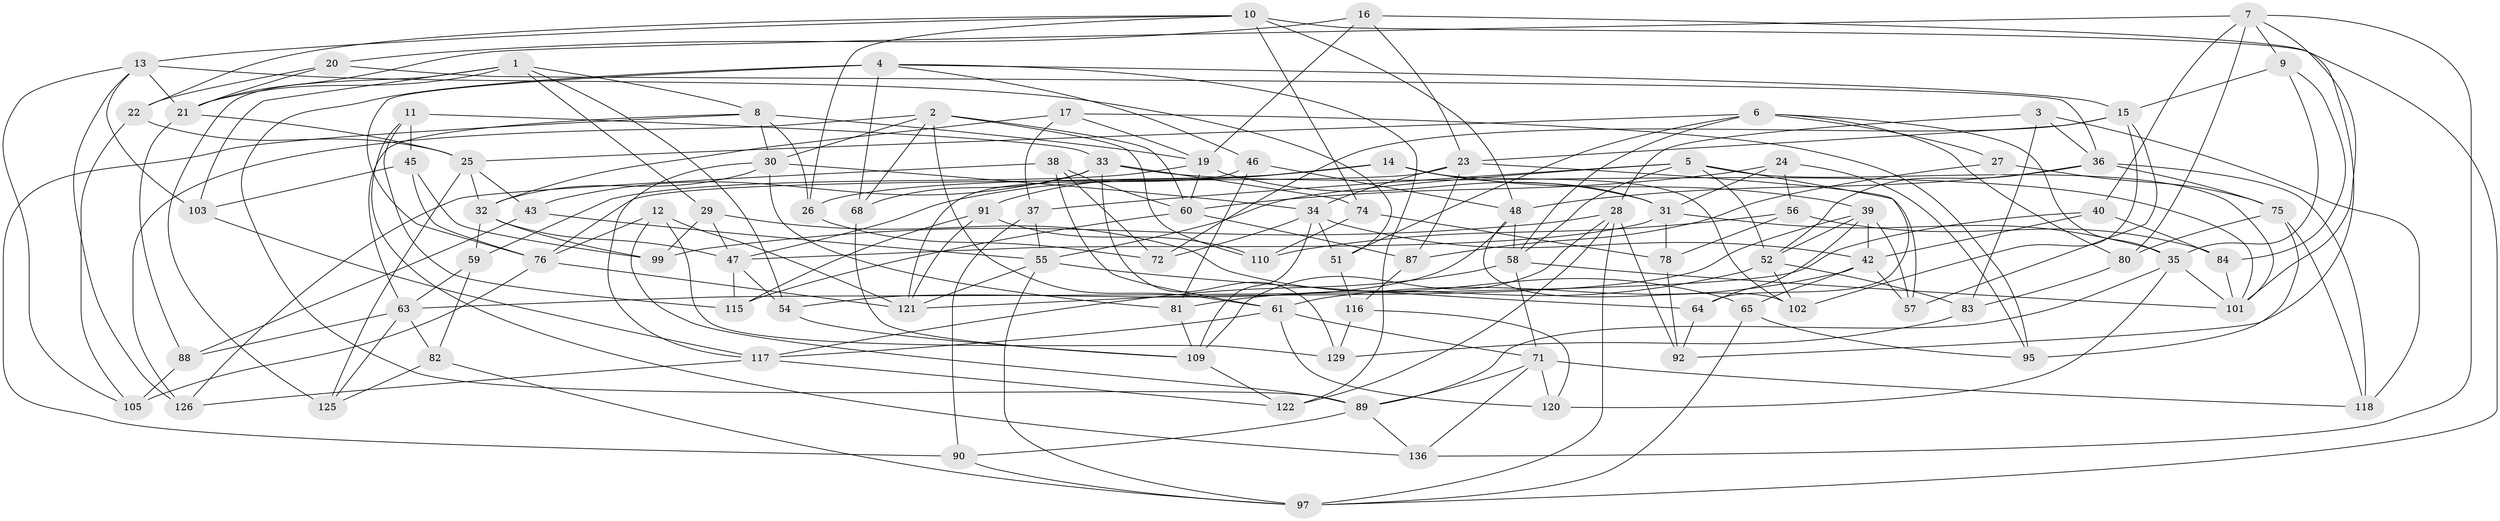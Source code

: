 // original degree distribution, {4: 1.0}
// Generated by graph-tools (version 1.1) at 2025/11/02/27/25 16:11:47]
// undirected, 96 vertices, 233 edges
graph export_dot {
graph [start="1"]
  node [color=gray90,style=filled];
  1 [super="+138"];
  2 [super="+49"];
  3;
  4 [super="+69"];
  5 [super="+85"];
  6 [super="+53"];
  7 [super="+133"];
  8 [super="+131"];
  9;
  10 [super="+70"];
  11;
  12;
  13 [super="+41"];
  14 [super="+77"];
  15 [super="+18"];
  16;
  17;
  19 [super="+123"];
  20;
  21 [super="+135"];
  22;
  23 [super="+104"];
  24;
  25 [super="+44"];
  26;
  27;
  28 [super="+137"];
  29;
  30 [super="+98"];
  31 [super="+119"];
  32 [super="+93"];
  33 [super="+114"];
  34 [super="+134"];
  35 [super="+100"];
  36 [super="+73"];
  37;
  38;
  39 [super="+113"];
  40;
  42 [super="+79"];
  43;
  45;
  46;
  47 [super="+94"];
  48 [super="+50"];
  51;
  52 [super="+66"];
  54;
  55 [super="+67"];
  56;
  57;
  58 [super="+130"];
  59;
  60 [super="+62"];
  61 [super="+107"];
  63 [super="+108"];
  64;
  65;
  68;
  71 [super="+96"];
  72;
  74;
  75 [super="+106"];
  76 [super="+86"];
  78;
  80;
  81;
  82;
  83;
  84;
  87;
  88;
  89 [super="+112"];
  90;
  91;
  92;
  95;
  97 [super="+128"];
  99;
  101 [super="+132"];
  102;
  103;
  105;
  109 [super="+111"];
  110;
  115;
  116;
  117 [super="+127"];
  118;
  120;
  121 [super="+124"];
  122;
  125;
  126;
  129;
  136;
  1 -- 103;
  1 -- 21;
  1 -- 125;
  1 -- 29;
  1 -- 54;
  1 -- 8;
  2 -- 110;
  2 -- 126;
  2 -- 68;
  2 -- 61;
  2 -- 60;
  2 -- 30;
  3 -- 118;
  3 -- 28;
  3 -- 83;
  3 -- 36;
  4 -- 89;
  4 -- 15;
  4 -- 76;
  4 -- 122;
  4 -- 68;
  4 -- 46;
  5 -- 64;
  5 -- 37;
  5 -- 55;
  5 -- 101;
  5 -- 52;
  5 -- 58;
  6 -- 80;
  6 -- 27;
  6 -- 51;
  6 -- 25;
  6 -- 35;
  6 -- 58;
  7 -- 21;
  7 -- 80;
  7 -- 101;
  7 -- 40;
  7 -- 9;
  7 -- 136;
  8 -- 30;
  8 -- 26;
  8 -- 19;
  8 -- 90;
  8 -- 63;
  9 -- 35;
  9 -- 84;
  9 -- 15;
  10 -- 48;
  10 -- 74;
  10 -- 22;
  10 -- 97;
  10 -- 26;
  10 -- 13;
  11 -- 136;
  11 -- 45;
  11 -- 115;
  11 -- 33;
  12 -- 121;
  12 -- 129;
  12 -- 89;
  12 -- 76;
  13 -- 103;
  13 -- 21;
  13 -- 105;
  13 -- 51;
  13 -- 126;
  14 -- 102;
  14 -- 26;
  14 -- 91;
  14 -- 31;
  14 -- 47;
  14 -- 39;
  15 -- 72;
  15 -- 57;
  15 -- 23;
  15 -- 102;
  16 -- 20;
  16 -- 19;
  16 -- 92;
  16 -- 23;
  17 -- 95;
  17 -- 37;
  17 -- 32;
  17 -- 19;
  19 -- 60;
  19 -- 59;
  19 -- 31;
  20 -- 36;
  20 -- 21;
  20 -- 22;
  21 -- 88;
  21 -- 25;
  22 -- 105;
  22 -- 25;
  23 -- 57;
  23 -- 76;
  23 -- 87;
  23 -- 34;
  24 -- 56;
  24 -- 31;
  24 -- 95;
  24 -- 60;
  25 -- 125;
  25 -- 43;
  25 -- 32;
  26 -- 72;
  27 -- 87;
  27 -- 75 [weight=2];
  28 -- 97;
  28 -- 122;
  28 -- 99;
  28 -- 109;
  28 -- 92;
  29 -- 99;
  29 -- 65;
  29 -- 47;
  30 -- 117;
  30 -- 34;
  30 -- 32;
  30 -- 81;
  31 -- 78;
  31 -- 47;
  31 -- 35;
  32 -- 47;
  32 -- 99;
  32 -- 59;
  33 -- 129;
  33 -- 74;
  33 -- 68;
  33 -- 101;
  33 -- 43;
  34 -- 51;
  34 -- 109;
  34 -- 72;
  34 -- 42;
  35 -- 120;
  35 -- 101;
  35 -- 89;
  36 -- 118;
  36 -- 75;
  36 -- 48;
  36 -- 52;
  37 -- 55;
  37 -- 90;
  38 -- 126;
  38 -- 72;
  38 -- 61;
  38 -- 60;
  39 -- 52;
  39 -- 121;
  39 -- 64;
  39 -- 57;
  39 -- 42;
  40 -- 84;
  40 -- 42;
  40 -- 63;
  42 -- 61;
  42 -- 65;
  42 -- 57;
  43 -- 88;
  43 -- 55;
  45 -- 103;
  45 -- 99;
  45 -- 76;
  46 -- 81;
  46 -- 48;
  46 -- 121;
  47 -- 115;
  47 -- 54;
  48 -- 54;
  48 -- 102;
  48 -- 58;
  51 -- 116;
  52 -- 81;
  52 -- 83;
  52 -- 102;
  54 -- 109;
  55 -- 64;
  55 -- 121;
  55 -- 97;
  56 -- 84;
  56 -- 78;
  56 -- 110;
  58 -- 101;
  58 -- 117;
  58 -- 71;
  59 -- 82;
  59 -- 63;
  60 -- 87;
  60 -- 115;
  61 -- 120;
  61 -- 117;
  61 -- 71;
  63 -- 82;
  63 -- 88;
  63 -- 125;
  64 -- 92;
  65 -- 95;
  65 -- 97;
  68 -- 109;
  71 -- 136;
  71 -- 120;
  71 -- 118;
  71 -- 89;
  74 -- 110;
  74 -- 78;
  75 -- 118;
  75 -- 80;
  75 -- 95;
  76 -- 105;
  76 -- 121;
  78 -- 92;
  80 -- 83;
  81 -- 109;
  82 -- 125;
  82 -- 97;
  83 -- 129;
  84 -- 101;
  87 -- 116;
  88 -- 105;
  89 -- 136;
  89 -- 90;
  90 -- 97;
  91 -- 110;
  91 -- 115;
  91 -- 121;
  103 -- 117;
  109 -- 122;
  116 -- 120;
  116 -- 129;
  117 -- 122;
  117 -- 126;
}

